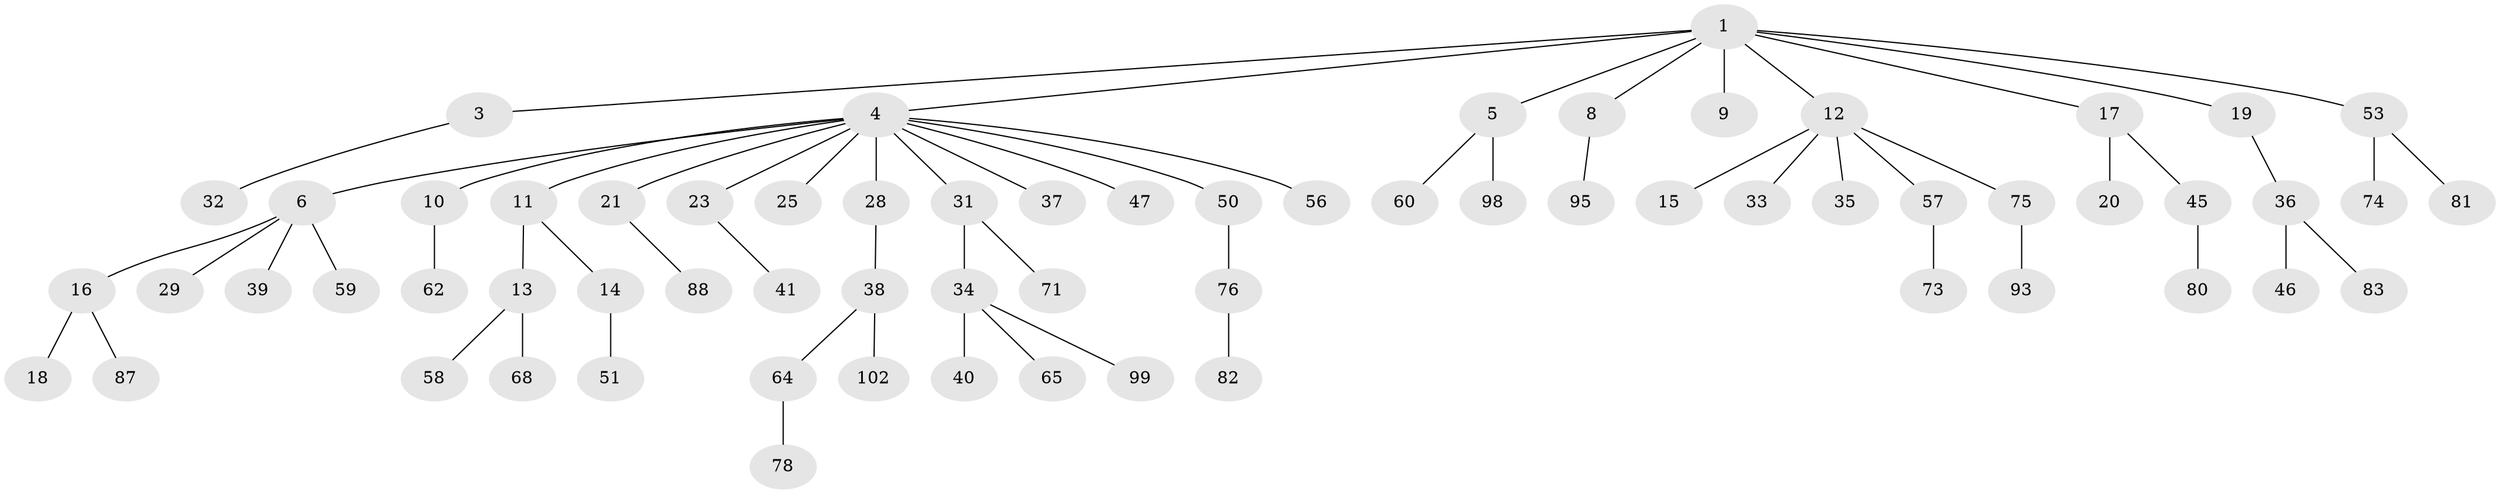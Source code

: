 // original degree distribution, {6: 0.00980392156862745, 5: 0.049019607843137254, 2: 0.27450980392156865, 10: 0.00980392156862745, 4: 0.0392156862745098, 3: 0.12745098039215685, 1: 0.49019607843137253}
// Generated by graph-tools (version 1.1) at 2025/42/03/06/25 10:42:03]
// undirected, 66 vertices, 65 edges
graph export_dot {
graph [start="1"]
  node [color=gray90,style=filled];
  1 [super="+2"];
  3 [super="+7"];
  4 [super="+22"];
  5 [super="+69"];
  6 [super="+54"];
  8 [super="+85"];
  9;
  10;
  11 [super="+24"];
  12 [super="+27"];
  13 [super="+26"];
  14 [super="+43"];
  15;
  16 [super="+63"];
  17 [super="+30"];
  18;
  19 [super="+94"];
  20 [super="+61"];
  21 [super="+84"];
  23 [super="+97"];
  25;
  28 [super="+42"];
  29;
  31 [super="+79"];
  32 [super="+48"];
  33;
  34 [super="+101"];
  35 [super="+55"];
  36 [super="+44"];
  37 [super="+72"];
  38 [super="+89"];
  39;
  40 [super="+52"];
  41 [super="+96"];
  45 [super="+49"];
  46;
  47;
  50 [super="+66"];
  51;
  53 [super="+77"];
  56;
  57 [super="+92"];
  58;
  59;
  60;
  62;
  64 [super="+67"];
  65;
  68 [super="+70"];
  71;
  73;
  74 [super="+90"];
  75 [super="+86"];
  76;
  78;
  80 [super="+91"];
  81;
  82;
  83 [super="+100"];
  87;
  88;
  93;
  95;
  98;
  99;
  102;
  1 -- 8;
  1 -- 9;
  1 -- 17;
  1 -- 19;
  1 -- 53;
  1 -- 3;
  1 -- 4;
  1 -- 5;
  1 -- 12;
  3 -- 32;
  4 -- 6;
  4 -- 10;
  4 -- 11;
  4 -- 21;
  4 -- 23;
  4 -- 31;
  4 -- 47;
  4 -- 50;
  4 -- 37;
  4 -- 56;
  4 -- 25;
  4 -- 28;
  5 -- 60;
  5 -- 98;
  6 -- 16;
  6 -- 29;
  6 -- 39;
  6 -- 59;
  8 -- 95;
  10 -- 62;
  11 -- 13;
  11 -- 14;
  12 -- 15;
  12 -- 33;
  12 -- 57;
  12 -- 35;
  12 -- 75;
  13 -- 68;
  13 -- 58;
  14 -- 51;
  16 -- 18;
  16 -- 87;
  17 -- 20;
  17 -- 45;
  19 -- 36;
  21 -- 88;
  23 -- 41;
  28 -- 38;
  31 -- 34;
  31 -- 71;
  34 -- 40;
  34 -- 65;
  34 -- 99;
  36 -- 83;
  36 -- 46;
  38 -- 64;
  38 -- 102;
  45 -- 80;
  50 -- 76;
  53 -- 74;
  53 -- 81;
  57 -- 73;
  64 -- 78;
  75 -- 93;
  76 -- 82;
}

